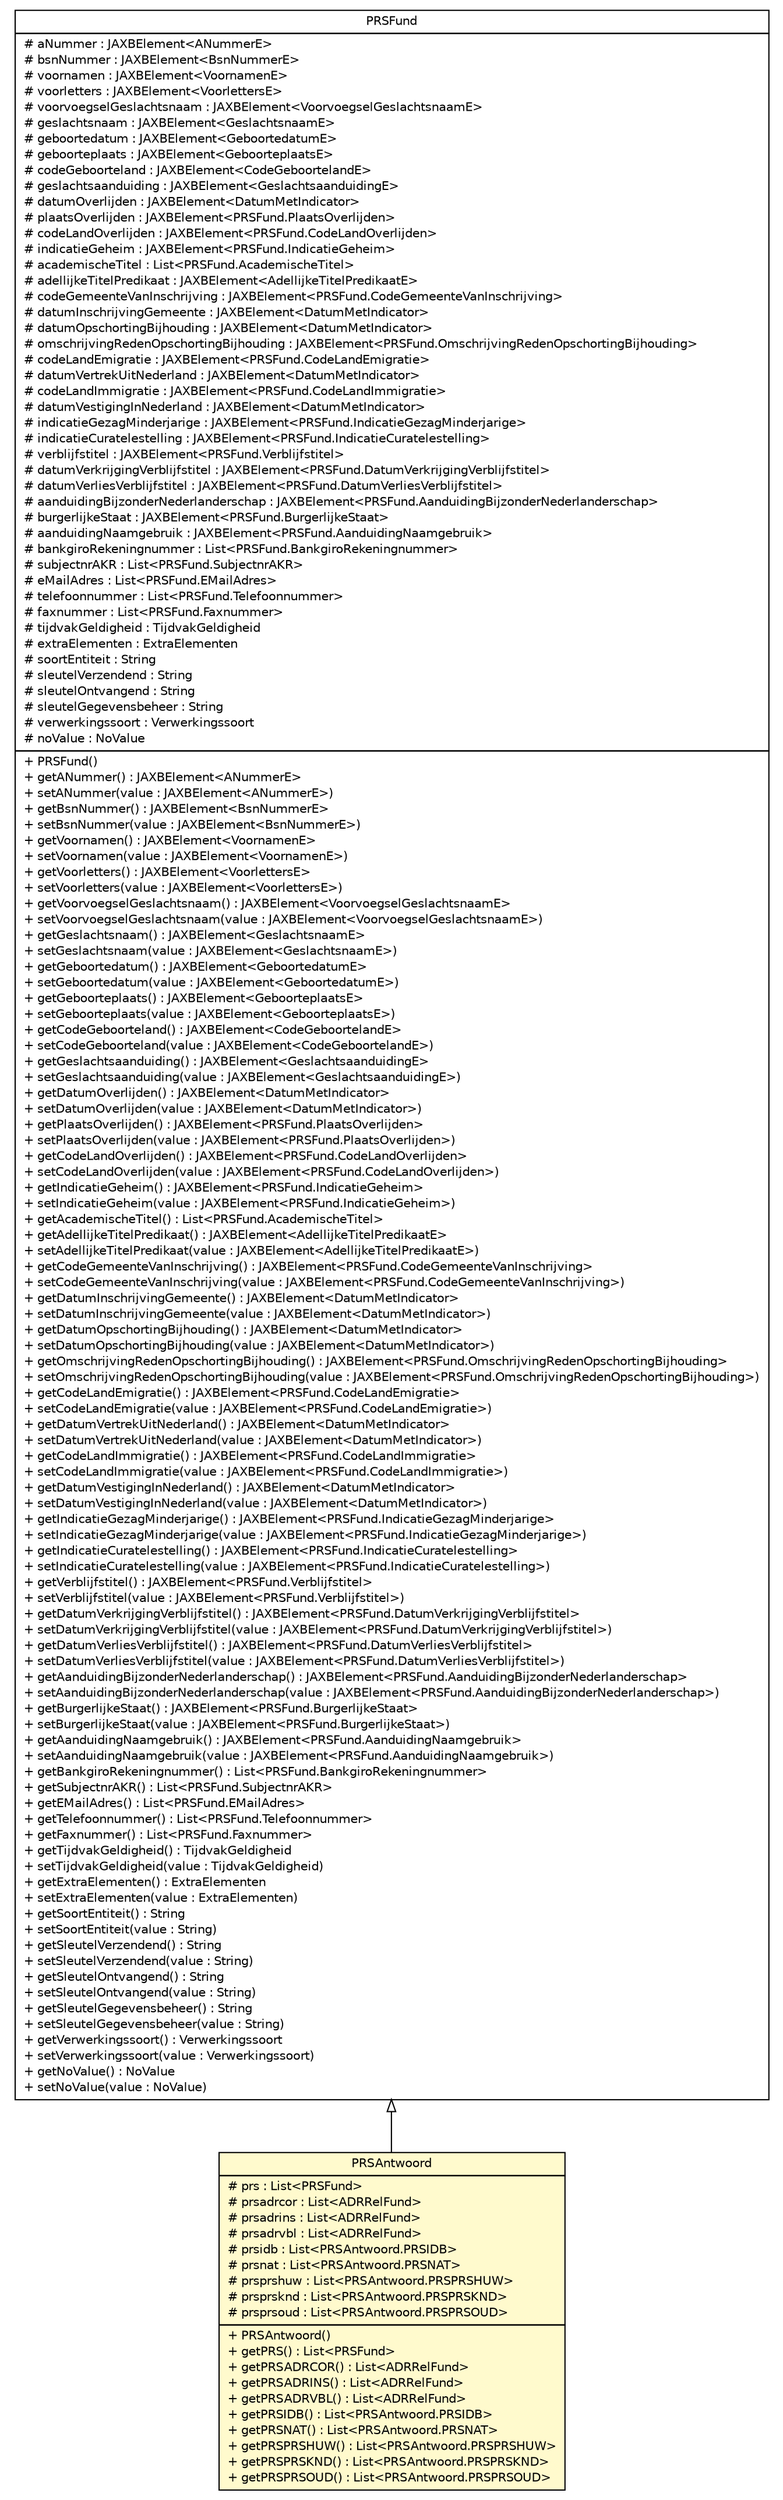 #!/usr/local/bin/dot
#
# Class diagram 
# Generated by UMLGraph version R5_6-24-gf6e263 (http://www.umlgraph.org/)
#

digraph G {
	edge [fontname="Helvetica",fontsize=10,labelfontname="Helvetica",labelfontsize=10];
	node [fontname="Helvetica",fontsize=10,shape=plaintext];
	nodesep=0.25;
	ranksep=0.5;
	// nl.egem.stuf.sector.bg._0204.PRSAntwoord
	c145274 [label=<<table title="nl.egem.stuf.sector.bg._0204.PRSAntwoord" border="0" cellborder="1" cellspacing="0" cellpadding="2" port="p" bgcolor="lemonChiffon" href="./PRSAntwoord.html">
		<tr><td><table border="0" cellspacing="0" cellpadding="1">
<tr><td align="center" balign="center"> PRSAntwoord </td></tr>
		</table></td></tr>
		<tr><td><table border="0" cellspacing="0" cellpadding="1">
<tr><td align="left" balign="left"> # prs : List&lt;PRSFund&gt; </td></tr>
<tr><td align="left" balign="left"> # prsadrcor : List&lt;ADRRelFund&gt; </td></tr>
<tr><td align="left" balign="left"> # prsadrins : List&lt;ADRRelFund&gt; </td></tr>
<tr><td align="left" balign="left"> # prsadrvbl : List&lt;ADRRelFund&gt; </td></tr>
<tr><td align="left" balign="left"> # prsidb : List&lt;PRSAntwoord.PRSIDB&gt; </td></tr>
<tr><td align="left" balign="left"> # prsnat : List&lt;PRSAntwoord.PRSNAT&gt; </td></tr>
<tr><td align="left" balign="left"> # prsprshuw : List&lt;PRSAntwoord.PRSPRSHUW&gt; </td></tr>
<tr><td align="left" balign="left"> # prsprsknd : List&lt;PRSAntwoord.PRSPRSKND&gt; </td></tr>
<tr><td align="left" balign="left"> # prsprsoud : List&lt;PRSAntwoord.PRSPRSOUD&gt; </td></tr>
		</table></td></tr>
		<tr><td><table border="0" cellspacing="0" cellpadding="1">
<tr><td align="left" balign="left"> + PRSAntwoord() </td></tr>
<tr><td align="left" balign="left"> + getPRS() : List&lt;PRSFund&gt; </td></tr>
<tr><td align="left" balign="left"> + getPRSADRCOR() : List&lt;ADRRelFund&gt; </td></tr>
<tr><td align="left" balign="left"> + getPRSADRINS() : List&lt;ADRRelFund&gt; </td></tr>
<tr><td align="left" balign="left"> + getPRSADRVBL() : List&lt;ADRRelFund&gt; </td></tr>
<tr><td align="left" balign="left"> + getPRSIDB() : List&lt;PRSAntwoord.PRSIDB&gt; </td></tr>
<tr><td align="left" balign="left"> + getPRSNAT() : List&lt;PRSAntwoord.PRSNAT&gt; </td></tr>
<tr><td align="left" balign="left"> + getPRSPRSHUW() : List&lt;PRSAntwoord.PRSPRSHUW&gt; </td></tr>
<tr><td align="left" balign="left"> + getPRSPRSKND() : List&lt;PRSAntwoord.PRSPRSKND&gt; </td></tr>
<tr><td align="left" balign="left"> + getPRSPRSOUD() : List&lt;PRSAntwoord.PRSPRSOUD&gt; </td></tr>
		</table></td></tr>
		</table>>, URL="./PRSAntwoord.html", fontname="Helvetica", fontcolor="black", fontsize=10.0];
	// nl.egem.stuf.sector.bg._0204.PRSFund
	c145450 [label=<<table title="nl.egem.stuf.sector.bg._0204.PRSFund" border="0" cellborder="1" cellspacing="0" cellpadding="2" port="p" href="./PRSFund.html">
		<tr><td><table border="0" cellspacing="0" cellpadding="1">
<tr><td align="center" balign="center"> PRSFund </td></tr>
		</table></td></tr>
		<tr><td><table border="0" cellspacing="0" cellpadding="1">
<tr><td align="left" balign="left"> # aNummer : JAXBElement&lt;ANummerE&gt; </td></tr>
<tr><td align="left" balign="left"> # bsnNummer : JAXBElement&lt;BsnNummerE&gt; </td></tr>
<tr><td align="left" balign="left"> # voornamen : JAXBElement&lt;VoornamenE&gt; </td></tr>
<tr><td align="left" balign="left"> # voorletters : JAXBElement&lt;VoorlettersE&gt; </td></tr>
<tr><td align="left" balign="left"> # voorvoegselGeslachtsnaam : JAXBElement&lt;VoorvoegselGeslachtsnaamE&gt; </td></tr>
<tr><td align="left" balign="left"> # geslachtsnaam : JAXBElement&lt;GeslachtsnaamE&gt; </td></tr>
<tr><td align="left" balign="left"> # geboortedatum : JAXBElement&lt;GeboortedatumE&gt; </td></tr>
<tr><td align="left" balign="left"> # geboorteplaats : JAXBElement&lt;GeboorteplaatsE&gt; </td></tr>
<tr><td align="left" balign="left"> # codeGeboorteland : JAXBElement&lt;CodeGeboortelandE&gt; </td></tr>
<tr><td align="left" balign="left"> # geslachtsaanduiding : JAXBElement&lt;GeslachtsaanduidingE&gt; </td></tr>
<tr><td align="left" balign="left"> # datumOverlijden : JAXBElement&lt;DatumMetIndicator&gt; </td></tr>
<tr><td align="left" balign="left"> # plaatsOverlijden : JAXBElement&lt;PRSFund.PlaatsOverlijden&gt; </td></tr>
<tr><td align="left" balign="left"> # codeLandOverlijden : JAXBElement&lt;PRSFund.CodeLandOverlijden&gt; </td></tr>
<tr><td align="left" balign="left"> # indicatieGeheim : JAXBElement&lt;PRSFund.IndicatieGeheim&gt; </td></tr>
<tr><td align="left" balign="left"> # academischeTitel : List&lt;PRSFund.AcademischeTitel&gt; </td></tr>
<tr><td align="left" balign="left"> # adellijkeTitelPredikaat : JAXBElement&lt;AdellijkeTitelPredikaatE&gt; </td></tr>
<tr><td align="left" balign="left"> # codeGemeenteVanInschrijving : JAXBElement&lt;PRSFund.CodeGemeenteVanInschrijving&gt; </td></tr>
<tr><td align="left" balign="left"> # datumInschrijvingGemeente : JAXBElement&lt;DatumMetIndicator&gt; </td></tr>
<tr><td align="left" balign="left"> # datumOpschortingBijhouding : JAXBElement&lt;DatumMetIndicator&gt; </td></tr>
<tr><td align="left" balign="left"> # omschrijvingRedenOpschortingBijhouding : JAXBElement&lt;PRSFund.OmschrijvingRedenOpschortingBijhouding&gt; </td></tr>
<tr><td align="left" balign="left"> # codeLandEmigratie : JAXBElement&lt;PRSFund.CodeLandEmigratie&gt; </td></tr>
<tr><td align="left" balign="left"> # datumVertrekUitNederland : JAXBElement&lt;DatumMetIndicator&gt; </td></tr>
<tr><td align="left" balign="left"> # codeLandImmigratie : JAXBElement&lt;PRSFund.CodeLandImmigratie&gt; </td></tr>
<tr><td align="left" balign="left"> # datumVestigingInNederland : JAXBElement&lt;DatumMetIndicator&gt; </td></tr>
<tr><td align="left" balign="left"> # indicatieGezagMinderjarige : JAXBElement&lt;PRSFund.IndicatieGezagMinderjarige&gt; </td></tr>
<tr><td align="left" balign="left"> # indicatieCuratelestelling : JAXBElement&lt;PRSFund.IndicatieCuratelestelling&gt; </td></tr>
<tr><td align="left" balign="left"> # verblijfstitel : JAXBElement&lt;PRSFund.Verblijfstitel&gt; </td></tr>
<tr><td align="left" balign="left"> # datumVerkrijgingVerblijfstitel : JAXBElement&lt;PRSFund.DatumVerkrijgingVerblijfstitel&gt; </td></tr>
<tr><td align="left" balign="left"> # datumVerliesVerblijfstitel : JAXBElement&lt;PRSFund.DatumVerliesVerblijfstitel&gt; </td></tr>
<tr><td align="left" balign="left"> # aanduidingBijzonderNederlanderschap : JAXBElement&lt;PRSFund.AanduidingBijzonderNederlanderschap&gt; </td></tr>
<tr><td align="left" balign="left"> # burgerlijkeStaat : JAXBElement&lt;PRSFund.BurgerlijkeStaat&gt; </td></tr>
<tr><td align="left" balign="left"> # aanduidingNaamgebruik : JAXBElement&lt;PRSFund.AanduidingNaamgebruik&gt; </td></tr>
<tr><td align="left" balign="left"> # bankgiroRekeningnummer : List&lt;PRSFund.BankgiroRekeningnummer&gt; </td></tr>
<tr><td align="left" balign="left"> # subjectnrAKR : List&lt;PRSFund.SubjectnrAKR&gt; </td></tr>
<tr><td align="left" balign="left"> # eMailAdres : List&lt;PRSFund.EMailAdres&gt; </td></tr>
<tr><td align="left" balign="left"> # telefoonnummer : List&lt;PRSFund.Telefoonnummer&gt; </td></tr>
<tr><td align="left" balign="left"> # faxnummer : List&lt;PRSFund.Faxnummer&gt; </td></tr>
<tr><td align="left" balign="left"> # tijdvakGeldigheid : TijdvakGeldigheid </td></tr>
<tr><td align="left" balign="left"> # extraElementen : ExtraElementen </td></tr>
<tr><td align="left" balign="left"> # soortEntiteit : String </td></tr>
<tr><td align="left" balign="left"> # sleutelVerzendend : String </td></tr>
<tr><td align="left" balign="left"> # sleutelOntvangend : String </td></tr>
<tr><td align="left" balign="left"> # sleutelGegevensbeheer : String </td></tr>
<tr><td align="left" balign="left"> # verwerkingssoort : Verwerkingssoort </td></tr>
<tr><td align="left" balign="left"> # noValue : NoValue </td></tr>
		</table></td></tr>
		<tr><td><table border="0" cellspacing="0" cellpadding="1">
<tr><td align="left" balign="left"> + PRSFund() </td></tr>
<tr><td align="left" balign="left"> + getANummer() : JAXBElement&lt;ANummerE&gt; </td></tr>
<tr><td align="left" balign="left"> + setANummer(value : JAXBElement&lt;ANummerE&gt;) </td></tr>
<tr><td align="left" balign="left"> + getBsnNummer() : JAXBElement&lt;BsnNummerE&gt; </td></tr>
<tr><td align="left" balign="left"> + setBsnNummer(value : JAXBElement&lt;BsnNummerE&gt;) </td></tr>
<tr><td align="left" balign="left"> + getVoornamen() : JAXBElement&lt;VoornamenE&gt; </td></tr>
<tr><td align="left" balign="left"> + setVoornamen(value : JAXBElement&lt;VoornamenE&gt;) </td></tr>
<tr><td align="left" balign="left"> + getVoorletters() : JAXBElement&lt;VoorlettersE&gt; </td></tr>
<tr><td align="left" balign="left"> + setVoorletters(value : JAXBElement&lt;VoorlettersE&gt;) </td></tr>
<tr><td align="left" balign="left"> + getVoorvoegselGeslachtsnaam() : JAXBElement&lt;VoorvoegselGeslachtsnaamE&gt; </td></tr>
<tr><td align="left" balign="left"> + setVoorvoegselGeslachtsnaam(value : JAXBElement&lt;VoorvoegselGeslachtsnaamE&gt;) </td></tr>
<tr><td align="left" balign="left"> + getGeslachtsnaam() : JAXBElement&lt;GeslachtsnaamE&gt; </td></tr>
<tr><td align="left" balign="left"> + setGeslachtsnaam(value : JAXBElement&lt;GeslachtsnaamE&gt;) </td></tr>
<tr><td align="left" balign="left"> + getGeboortedatum() : JAXBElement&lt;GeboortedatumE&gt; </td></tr>
<tr><td align="left" balign="left"> + setGeboortedatum(value : JAXBElement&lt;GeboortedatumE&gt;) </td></tr>
<tr><td align="left" balign="left"> + getGeboorteplaats() : JAXBElement&lt;GeboorteplaatsE&gt; </td></tr>
<tr><td align="left" balign="left"> + setGeboorteplaats(value : JAXBElement&lt;GeboorteplaatsE&gt;) </td></tr>
<tr><td align="left" balign="left"> + getCodeGeboorteland() : JAXBElement&lt;CodeGeboortelandE&gt; </td></tr>
<tr><td align="left" balign="left"> + setCodeGeboorteland(value : JAXBElement&lt;CodeGeboortelandE&gt;) </td></tr>
<tr><td align="left" balign="left"> + getGeslachtsaanduiding() : JAXBElement&lt;GeslachtsaanduidingE&gt; </td></tr>
<tr><td align="left" balign="left"> + setGeslachtsaanduiding(value : JAXBElement&lt;GeslachtsaanduidingE&gt;) </td></tr>
<tr><td align="left" balign="left"> + getDatumOverlijden() : JAXBElement&lt;DatumMetIndicator&gt; </td></tr>
<tr><td align="left" balign="left"> + setDatumOverlijden(value : JAXBElement&lt;DatumMetIndicator&gt;) </td></tr>
<tr><td align="left" balign="left"> + getPlaatsOverlijden() : JAXBElement&lt;PRSFund.PlaatsOverlijden&gt; </td></tr>
<tr><td align="left" balign="left"> + setPlaatsOverlijden(value : JAXBElement&lt;PRSFund.PlaatsOverlijden&gt;) </td></tr>
<tr><td align="left" balign="left"> + getCodeLandOverlijden() : JAXBElement&lt;PRSFund.CodeLandOverlijden&gt; </td></tr>
<tr><td align="left" balign="left"> + setCodeLandOverlijden(value : JAXBElement&lt;PRSFund.CodeLandOverlijden&gt;) </td></tr>
<tr><td align="left" balign="left"> + getIndicatieGeheim() : JAXBElement&lt;PRSFund.IndicatieGeheim&gt; </td></tr>
<tr><td align="left" balign="left"> + setIndicatieGeheim(value : JAXBElement&lt;PRSFund.IndicatieGeheim&gt;) </td></tr>
<tr><td align="left" balign="left"> + getAcademischeTitel() : List&lt;PRSFund.AcademischeTitel&gt; </td></tr>
<tr><td align="left" balign="left"> + getAdellijkeTitelPredikaat() : JAXBElement&lt;AdellijkeTitelPredikaatE&gt; </td></tr>
<tr><td align="left" balign="left"> + setAdellijkeTitelPredikaat(value : JAXBElement&lt;AdellijkeTitelPredikaatE&gt;) </td></tr>
<tr><td align="left" balign="left"> + getCodeGemeenteVanInschrijving() : JAXBElement&lt;PRSFund.CodeGemeenteVanInschrijving&gt; </td></tr>
<tr><td align="left" balign="left"> + setCodeGemeenteVanInschrijving(value : JAXBElement&lt;PRSFund.CodeGemeenteVanInschrijving&gt;) </td></tr>
<tr><td align="left" balign="left"> + getDatumInschrijvingGemeente() : JAXBElement&lt;DatumMetIndicator&gt; </td></tr>
<tr><td align="left" balign="left"> + setDatumInschrijvingGemeente(value : JAXBElement&lt;DatumMetIndicator&gt;) </td></tr>
<tr><td align="left" balign="left"> + getDatumOpschortingBijhouding() : JAXBElement&lt;DatumMetIndicator&gt; </td></tr>
<tr><td align="left" balign="left"> + setDatumOpschortingBijhouding(value : JAXBElement&lt;DatumMetIndicator&gt;) </td></tr>
<tr><td align="left" balign="left"> + getOmschrijvingRedenOpschortingBijhouding() : JAXBElement&lt;PRSFund.OmschrijvingRedenOpschortingBijhouding&gt; </td></tr>
<tr><td align="left" balign="left"> + setOmschrijvingRedenOpschortingBijhouding(value : JAXBElement&lt;PRSFund.OmschrijvingRedenOpschortingBijhouding&gt;) </td></tr>
<tr><td align="left" balign="left"> + getCodeLandEmigratie() : JAXBElement&lt;PRSFund.CodeLandEmigratie&gt; </td></tr>
<tr><td align="left" balign="left"> + setCodeLandEmigratie(value : JAXBElement&lt;PRSFund.CodeLandEmigratie&gt;) </td></tr>
<tr><td align="left" balign="left"> + getDatumVertrekUitNederland() : JAXBElement&lt;DatumMetIndicator&gt; </td></tr>
<tr><td align="left" balign="left"> + setDatumVertrekUitNederland(value : JAXBElement&lt;DatumMetIndicator&gt;) </td></tr>
<tr><td align="left" balign="left"> + getCodeLandImmigratie() : JAXBElement&lt;PRSFund.CodeLandImmigratie&gt; </td></tr>
<tr><td align="left" balign="left"> + setCodeLandImmigratie(value : JAXBElement&lt;PRSFund.CodeLandImmigratie&gt;) </td></tr>
<tr><td align="left" balign="left"> + getDatumVestigingInNederland() : JAXBElement&lt;DatumMetIndicator&gt; </td></tr>
<tr><td align="left" balign="left"> + setDatumVestigingInNederland(value : JAXBElement&lt;DatumMetIndicator&gt;) </td></tr>
<tr><td align="left" balign="left"> + getIndicatieGezagMinderjarige() : JAXBElement&lt;PRSFund.IndicatieGezagMinderjarige&gt; </td></tr>
<tr><td align="left" balign="left"> + setIndicatieGezagMinderjarige(value : JAXBElement&lt;PRSFund.IndicatieGezagMinderjarige&gt;) </td></tr>
<tr><td align="left" balign="left"> + getIndicatieCuratelestelling() : JAXBElement&lt;PRSFund.IndicatieCuratelestelling&gt; </td></tr>
<tr><td align="left" balign="left"> + setIndicatieCuratelestelling(value : JAXBElement&lt;PRSFund.IndicatieCuratelestelling&gt;) </td></tr>
<tr><td align="left" balign="left"> + getVerblijfstitel() : JAXBElement&lt;PRSFund.Verblijfstitel&gt; </td></tr>
<tr><td align="left" balign="left"> + setVerblijfstitel(value : JAXBElement&lt;PRSFund.Verblijfstitel&gt;) </td></tr>
<tr><td align="left" balign="left"> + getDatumVerkrijgingVerblijfstitel() : JAXBElement&lt;PRSFund.DatumVerkrijgingVerblijfstitel&gt; </td></tr>
<tr><td align="left" balign="left"> + setDatumVerkrijgingVerblijfstitel(value : JAXBElement&lt;PRSFund.DatumVerkrijgingVerblijfstitel&gt;) </td></tr>
<tr><td align="left" balign="left"> + getDatumVerliesVerblijfstitel() : JAXBElement&lt;PRSFund.DatumVerliesVerblijfstitel&gt; </td></tr>
<tr><td align="left" balign="left"> + setDatumVerliesVerblijfstitel(value : JAXBElement&lt;PRSFund.DatumVerliesVerblijfstitel&gt;) </td></tr>
<tr><td align="left" balign="left"> + getAanduidingBijzonderNederlanderschap() : JAXBElement&lt;PRSFund.AanduidingBijzonderNederlanderschap&gt; </td></tr>
<tr><td align="left" balign="left"> + setAanduidingBijzonderNederlanderschap(value : JAXBElement&lt;PRSFund.AanduidingBijzonderNederlanderschap&gt;) </td></tr>
<tr><td align="left" balign="left"> + getBurgerlijkeStaat() : JAXBElement&lt;PRSFund.BurgerlijkeStaat&gt; </td></tr>
<tr><td align="left" balign="left"> + setBurgerlijkeStaat(value : JAXBElement&lt;PRSFund.BurgerlijkeStaat&gt;) </td></tr>
<tr><td align="left" balign="left"> + getAanduidingNaamgebruik() : JAXBElement&lt;PRSFund.AanduidingNaamgebruik&gt; </td></tr>
<tr><td align="left" balign="left"> + setAanduidingNaamgebruik(value : JAXBElement&lt;PRSFund.AanduidingNaamgebruik&gt;) </td></tr>
<tr><td align="left" balign="left"> + getBankgiroRekeningnummer() : List&lt;PRSFund.BankgiroRekeningnummer&gt; </td></tr>
<tr><td align="left" balign="left"> + getSubjectnrAKR() : List&lt;PRSFund.SubjectnrAKR&gt; </td></tr>
<tr><td align="left" balign="left"> + getEMailAdres() : List&lt;PRSFund.EMailAdres&gt; </td></tr>
<tr><td align="left" balign="left"> + getTelefoonnummer() : List&lt;PRSFund.Telefoonnummer&gt; </td></tr>
<tr><td align="left" balign="left"> + getFaxnummer() : List&lt;PRSFund.Faxnummer&gt; </td></tr>
<tr><td align="left" balign="left"> + getTijdvakGeldigheid() : TijdvakGeldigheid </td></tr>
<tr><td align="left" balign="left"> + setTijdvakGeldigheid(value : TijdvakGeldigheid) </td></tr>
<tr><td align="left" balign="left"> + getExtraElementen() : ExtraElementen </td></tr>
<tr><td align="left" balign="left"> + setExtraElementen(value : ExtraElementen) </td></tr>
<tr><td align="left" balign="left"> + getSoortEntiteit() : String </td></tr>
<tr><td align="left" balign="left"> + setSoortEntiteit(value : String) </td></tr>
<tr><td align="left" balign="left"> + getSleutelVerzendend() : String </td></tr>
<tr><td align="left" balign="left"> + setSleutelVerzendend(value : String) </td></tr>
<tr><td align="left" balign="left"> + getSleutelOntvangend() : String </td></tr>
<tr><td align="left" balign="left"> + setSleutelOntvangend(value : String) </td></tr>
<tr><td align="left" balign="left"> + getSleutelGegevensbeheer() : String </td></tr>
<tr><td align="left" balign="left"> + setSleutelGegevensbeheer(value : String) </td></tr>
<tr><td align="left" balign="left"> + getVerwerkingssoort() : Verwerkingssoort </td></tr>
<tr><td align="left" balign="left"> + setVerwerkingssoort(value : Verwerkingssoort) </td></tr>
<tr><td align="left" balign="left"> + getNoValue() : NoValue </td></tr>
<tr><td align="left" balign="left"> + setNoValue(value : NoValue) </td></tr>
		</table></td></tr>
		</table>>, URL="./PRSFund.html", fontname="Helvetica", fontcolor="black", fontsize=10.0];
	//nl.egem.stuf.sector.bg._0204.PRSAntwoord extends nl.egem.stuf.sector.bg._0204.PRSFund
	c145450:p -> c145274:p [dir=back,arrowtail=empty];
}

